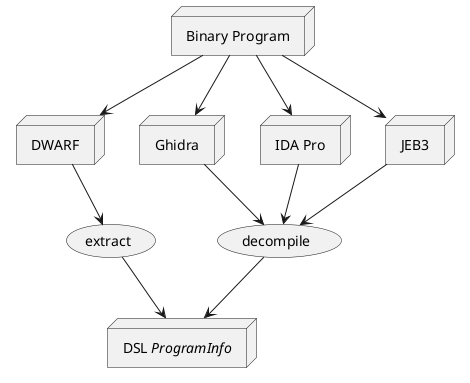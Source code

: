 @startuml proginfo-sources

node "Binary Program" as prog

node "DSL //ProgramInfo//" as dsl

node "DWARF" as dwarf

(extract) as extract
(decompile) as decompile

node "Ghidra" as ghidra
node "IDA Pro" as ida
node "JEB3" as jeb3

prog --> dwarf
prog --> ghidra
prog --> ida
prog --> jeb3

dwarf --> extract

ghidra --> decompile
ida --> decompile
jeb3 --> decompile

extract --> dsl
decompile --> dsl

@enduml